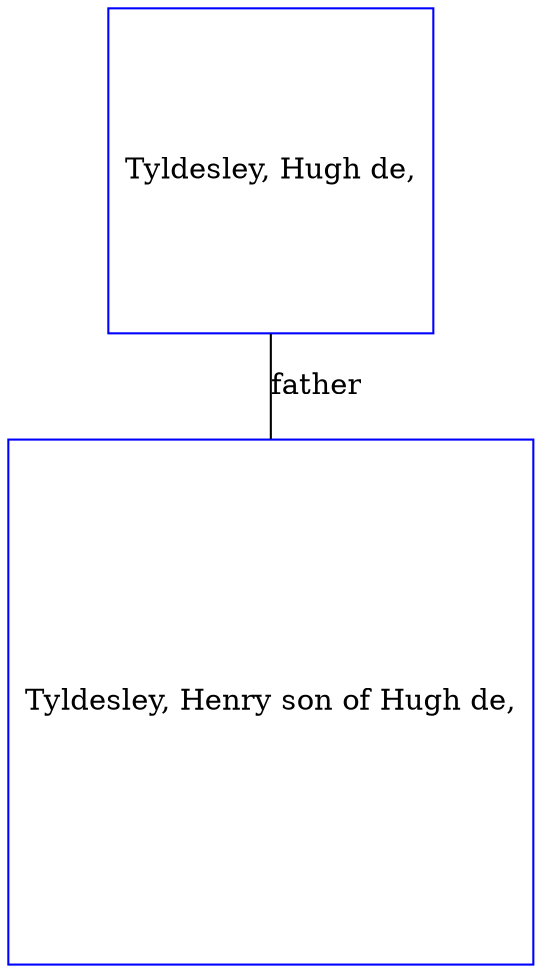 digraph D {
    edge [dir=none];    node [shape=box];    "010113"   [label="Tyldesley, Hugh de,", shape=box, regular=1, color="blue"] ;
"010112"   [label="Tyldesley, Henry son of Hugh de,", shape=box, regular=1, color="blue"] ;
010113->010112 [label="father",arrowsize=0.0]; 
}